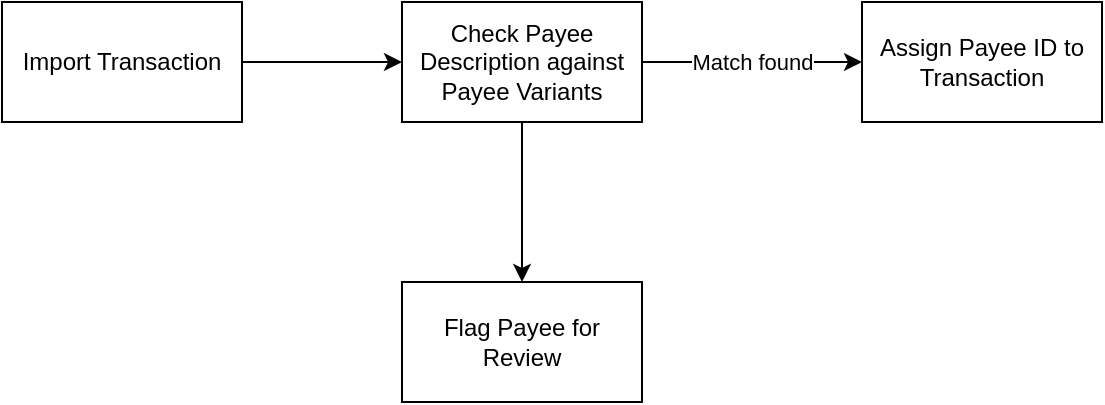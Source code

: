 <mxfile version="22.1.17" type="github">
  <diagram name="Page-1" id="JLV0uFSh_k2bjosw7qAf">
    <mxGraphModel dx="1034" dy="458" grid="1" gridSize="10" guides="1" tooltips="1" connect="1" arrows="1" fold="1" page="1" pageScale="1" pageWidth="850" pageHeight="1100" math="0" shadow="0">
      <root>
        <mxCell id="0" />
        <mxCell id="1" parent="0" />
        <mxCell id="uNpmv1b55_jTAVhKI0HQ-3" value="" style="edgeStyle=orthogonalEdgeStyle;rounded=0;orthogonalLoop=1;jettySize=auto;html=1;" edge="1" parent="1" source="uNpmv1b55_jTAVhKI0HQ-1" target="uNpmv1b55_jTAVhKI0HQ-2">
          <mxGeometry relative="1" as="geometry" />
        </mxCell>
        <mxCell id="uNpmv1b55_jTAVhKI0HQ-1" value="Import Transaction" style="rounded=0;whiteSpace=wrap;html=1;" vertex="1" parent="1">
          <mxGeometry x="40" y="40" width="120" height="60" as="geometry" />
        </mxCell>
        <mxCell id="uNpmv1b55_jTAVhKI0HQ-5" value="Match found" style="edgeStyle=orthogonalEdgeStyle;rounded=0;orthogonalLoop=1;jettySize=auto;html=1;" edge="1" parent="1" source="uNpmv1b55_jTAVhKI0HQ-2" target="uNpmv1b55_jTAVhKI0HQ-4">
          <mxGeometry relative="1" as="geometry" />
        </mxCell>
        <mxCell id="uNpmv1b55_jTAVhKI0HQ-7" value="" style="edgeStyle=orthogonalEdgeStyle;rounded=0;orthogonalLoop=1;jettySize=auto;html=1;" edge="1" parent="1" source="uNpmv1b55_jTAVhKI0HQ-2" target="uNpmv1b55_jTAVhKI0HQ-6">
          <mxGeometry relative="1" as="geometry" />
        </mxCell>
        <mxCell id="uNpmv1b55_jTAVhKI0HQ-2" value="Check Payee Description against Payee Variants" style="rounded=0;whiteSpace=wrap;html=1;" vertex="1" parent="1">
          <mxGeometry x="240" y="40" width="120" height="60" as="geometry" />
        </mxCell>
        <mxCell id="uNpmv1b55_jTAVhKI0HQ-4" value="Assign Payee ID to Transaction" style="rounded=0;whiteSpace=wrap;html=1;" vertex="1" parent="1">
          <mxGeometry x="470" y="40" width="120" height="60" as="geometry" />
        </mxCell>
        <mxCell id="uNpmv1b55_jTAVhKI0HQ-6" value="Flag Payee for Review" style="rounded=0;whiteSpace=wrap;html=1;" vertex="1" parent="1">
          <mxGeometry x="240" y="180" width="120" height="60" as="geometry" />
        </mxCell>
      </root>
    </mxGraphModel>
  </diagram>
</mxfile>
